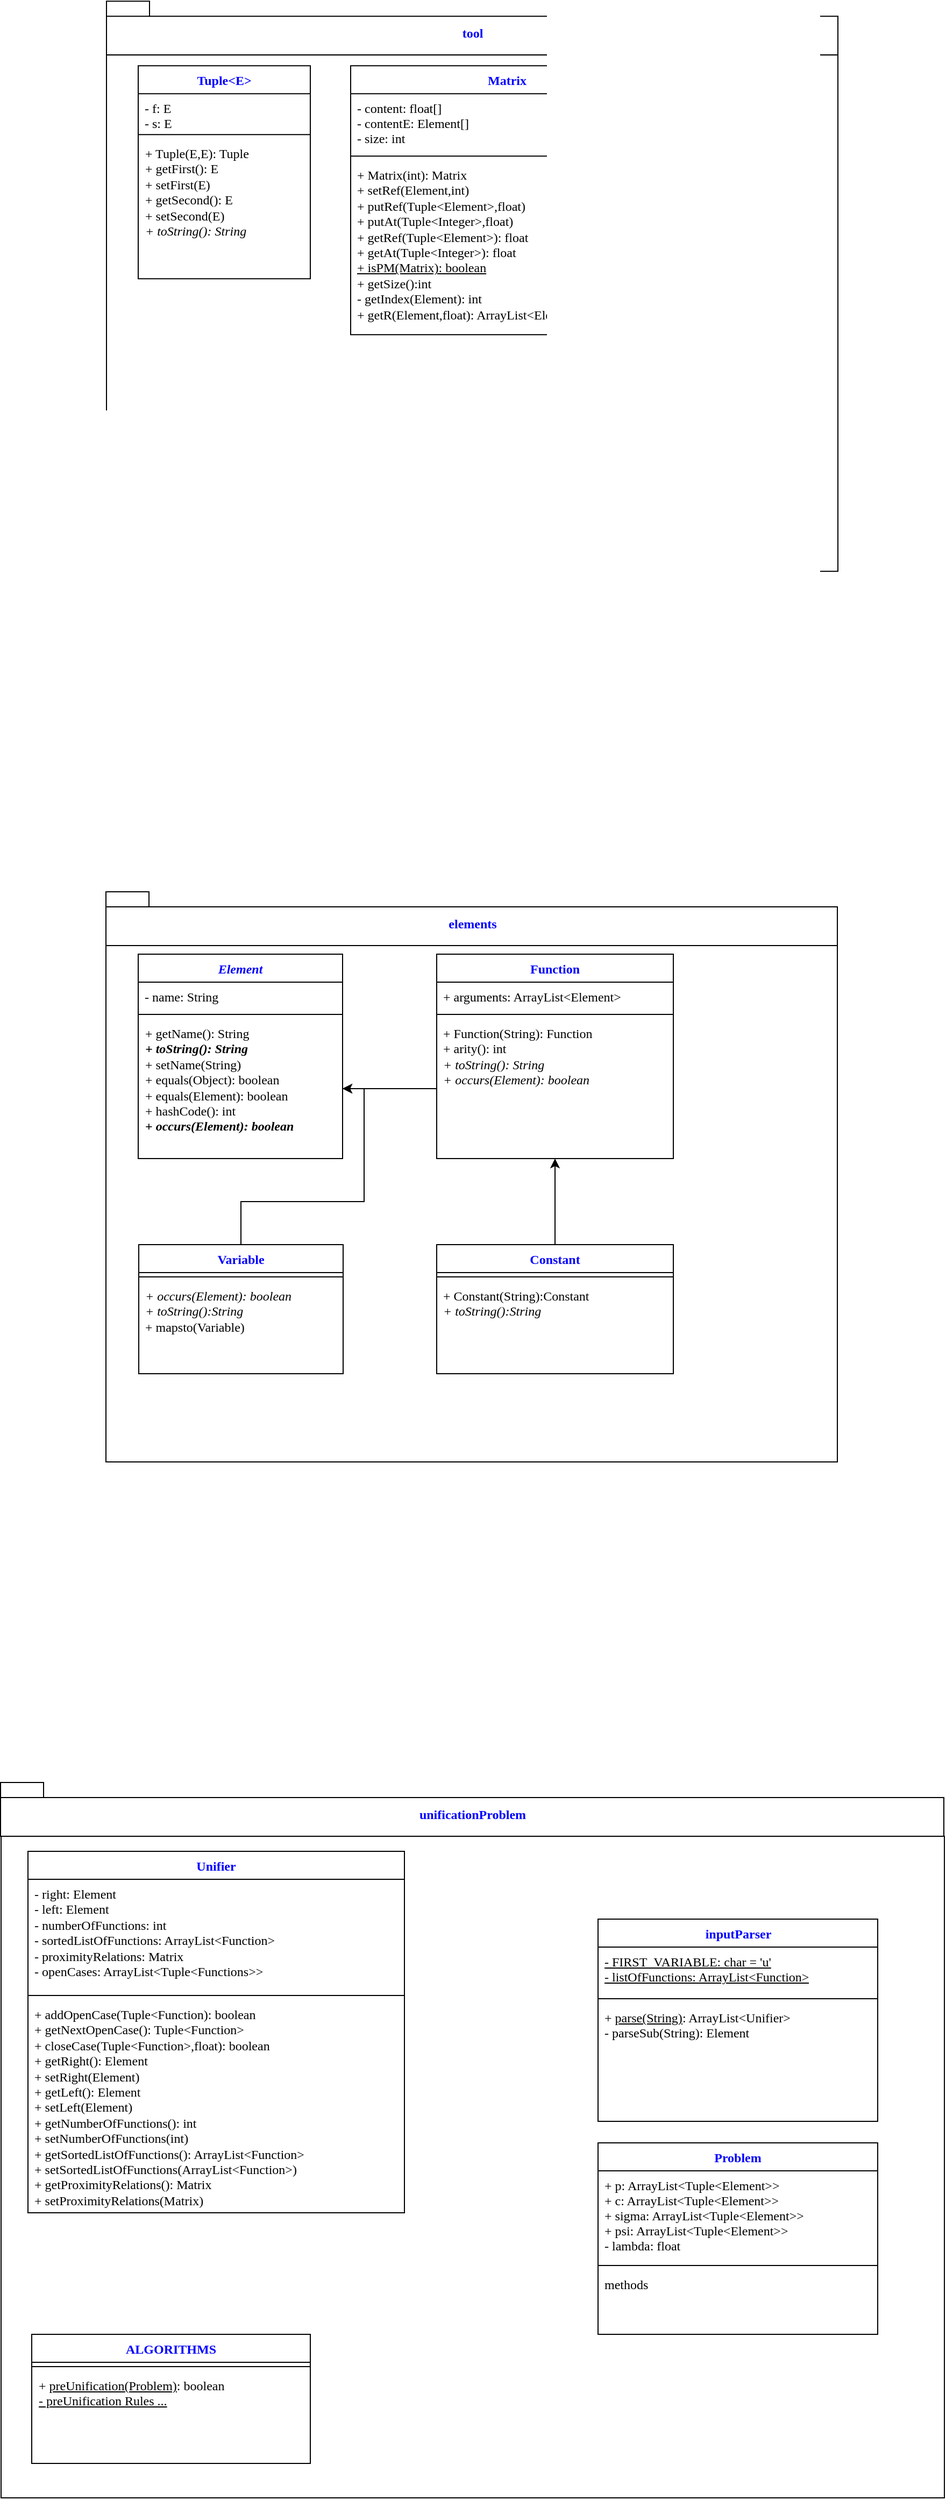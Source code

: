 <mxfile version="10.6.9" type="github"><diagram id="vzApaVP1QR5TB5cPE4FF" name="Page-1"><mxGraphModel dx="1010" dy="1376" grid="1" gridSize="10" guides="1" tooltips="1" connect="1" arrows="1" fold="1" page="1" pageScale="1" pageWidth="1169" pageHeight="827" math="0" shadow="0"><root><mxCell id="0"/><mxCell id="1" parent="0"/><mxCell id="3LWBwE9rlW1Cu3tkN1r6-33" value="elements" style="shape=folder;fontStyle=1;spacingTop=10;tabWidth=40;tabHeight=14;tabPosition=left;html=1;fontColor=#0000FF;fontFamily=Consolas;" parent="1" vertex="1"><mxGeometry x="242.5" y="147" width="680" height="50" as="geometry"/></mxCell><mxCell id="3LWBwE9rlW1Cu3tkN1r6-34" value="" style="html=1;fontColor=#0000FF;fontFamily=Consolas;" parent="1" vertex="1"><mxGeometry x="242.5" y="197" width="680" height="480" as="geometry"/></mxCell><mxCell id="3LWBwE9rlW1Cu3tkN1r6-52" value="Element&#10;" style="swimlane;fontStyle=3;align=center;verticalAlign=top;childLayout=stackLayout;horizontal=1;startSize=26;horizontalStack=0;resizeParent=1;resizeParentMax=0;resizeLast=0;collapsible=1;marginBottom=0;fontColor=#0000FF;fontFamily=Consolas;" parent="1" vertex="1"><mxGeometry x="272.5" y="205" width="190" height="190" as="geometry"/></mxCell><mxCell id="3LWBwE9rlW1Cu3tkN1r6-53" value="- name: String" style="text;strokeColor=none;fillColor=none;align=left;verticalAlign=top;spacingLeft=4;spacingRight=4;overflow=hidden;rotatable=0;points=[[0,0.5],[1,0.5]];portConstraint=eastwest;fontFamily=Consolas;" parent="3LWBwE9rlW1Cu3tkN1r6-52" vertex="1"><mxGeometry y="26" width="190" height="26" as="geometry"/></mxCell><mxCell id="3LWBwE9rlW1Cu3tkN1r6-54" value="" style="line;strokeWidth=1;fillColor=none;align=left;verticalAlign=middle;spacingTop=-1;spacingLeft=3;spacingRight=3;rotatable=0;labelPosition=right;points=[];portConstraint=eastwest;fontFamily=Consolas;" parent="3LWBwE9rlW1Cu3tkN1r6-52" vertex="1"><mxGeometry y="52" width="190" height="8" as="geometry"/></mxCell><mxCell id="3LWBwE9rlW1Cu3tkN1r6-55" value="+ getName(): String&amp;nbsp;&lt;br&gt;&lt;i&gt;&lt;b&gt;+ toString(): String&lt;/b&gt;&lt;br&gt;&lt;/i&gt;+ setName(String)&lt;br&gt;+ equals(Object): boolean&lt;br&gt;+ equals(Element): boolean&lt;br&gt;+ hashCode(): int&lt;br&gt;&lt;b&gt;+ &lt;i&gt;occurs(Element): boolean&lt;/i&gt;&lt;/b&gt;&lt;br&gt;&lt;br&gt;" style="text;strokeColor=none;fillColor=none;align=left;verticalAlign=top;spacingLeft=4;spacingRight=4;overflow=hidden;rotatable=0;points=[[0,0.5],[1,0.5]];portConstraint=eastwest;fontFamily=Consolas;html=1;" parent="3LWBwE9rlW1Cu3tkN1r6-52" vertex="1"><mxGeometry y="60" width="190" height="130" as="geometry"/></mxCell><mxCell id="3LWBwE9rlW1Cu3tkN1r6-57" value="Function&#10;" style="swimlane;fontStyle=1;align=center;verticalAlign=top;childLayout=stackLayout;horizontal=1;startSize=26;horizontalStack=0;resizeParent=1;resizeParentMax=0;resizeLast=0;collapsible=1;marginBottom=0;fontColor=#0000FF;fontFamily=Consolas;" parent="1" vertex="1"><mxGeometry x="550" y="205" width="220" height="190" as="geometry"/></mxCell><mxCell id="3LWBwE9rlW1Cu3tkN1r6-58" value="+ arguments: ArrayList&lt;Element&gt;" style="text;strokeColor=none;fillColor=none;align=left;verticalAlign=top;spacingLeft=4;spacingRight=4;overflow=hidden;rotatable=0;points=[[0,0.5],[1,0.5]];portConstraint=eastwest;fontFamily=Consolas;" parent="3LWBwE9rlW1Cu3tkN1r6-57" vertex="1"><mxGeometry y="26" width="220" height="26" as="geometry"/></mxCell><mxCell id="3LWBwE9rlW1Cu3tkN1r6-59" value="" style="line;strokeWidth=1;fillColor=none;align=left;verticalAlign=middle;spacingTop=-1;spacingLeft=3;spacingRight=3;rotatable=0;labelPosition=right;points=[];portConstraint=eastwest;fontFamily=Consolas;" parent="3LWBwE9rlW1Cu3tkN1r6-57" vertex="1"><mxGeometry y="52" width="220" height="8" as="geometry"/></mxCell><mxCell id="3LWBwE9rlW1Cu3tkN1r6-60" value="&lt;span style=&quot;font-style: normal&quot;&gt;+ Function(String): Function&amp;nbsp;&lt;/span&gt;&lt;br&gt;&lt;span style=&quot;font-style: normal&quot;&gt;+ arity(): int&lt;/span&gt;&lt;br&gt;+ toString(): String&lt;br&gt;+ occurs(Element): boolean&lt;br&gt;&lt;br&gt;&lt;br&gt;&lt;br&gt;&lt;br&gt;&lt;br&gt;&lt;br&gt;" style="text;strokeColor=none;fillColor=none;align=left;verticalAlign=top;spacingLeft=4;spacingRight=4;overflow=hidden;rotatable=0;points=[[0,0.5],[1,0.5]];portConstraint=eastwest;fontFamily=Consolas;fontStyle=2;html=1;" parent="3LWBwE9rlW1Cu3tkN1r6-57" vertex="1"><mxGeometry y="60" width="220" height="130" as="geometry"/></mxCell><mxCell id="3LWBwE9rlW1Cu3tkN1r6-61" style="edgeStyle=orthogonalEdgeStyle;rounded=0;orthogonalLoop=1;jettySize=auto;html=1;exitX=0.5;exitY=0;exitDx=0;exitDy=0;entryX=1;entryY=0.5;entryDx=0;entryDy=0;fontColor=#0000FF;fontFamily=Consolas;" parent="1" source="3LWBwE9rlW1Cu3tkN1r6-62" target="3LWBwE9rlW1Cu3tkN1r6-55" edge="1"><mxGeometry relative="1" as="geometry"/></mxCell><mxCell id="3LWBwE9rlW1Cu3tkN1r6-62" value="Variable&#10;" style="swimlane;fontStyle=1;align=center;verticalAlign=top;childLayout=stackLayout;horizontal=1;startSize=26;horizontalStack=0;resizeParent=1;resizeParentMax=0;resizeLast=0;collapsible=1;marginBottom=0;fontColor=#0000FF;fontFamily=Consolas;" parent="1" vertex="1"><mxGeometry x="273" y="475" width="190" height="120" as="geometry"/></mxCell><mxCell id="3LWBwE9rlW1Cu3tkN1r6-63" value="" style="line;strokeWidth=1;fillColor=none;align=left;verticalAlign=middle;spacingTop=-1;spacingLeft=3;spacingRight=3;rotatable=0;labelPosition=right;points=[];portConstraint=eastwest;fontFamily=Consolas;" parent="3LWBwE9rlW1Cu3tkN1r6-62" vertex="1"><mxGeometry y="26" width="190" height="8" as="geometry"/></mxCell><mxCell id="3LWBwE9rlW1Cu3tkN1r6-64" value="&lt;i&gt;+ occurs(Element): boolean&lt;/i&gt;&lt;br&gt;&lt;i&gt;+ toString():String&lt;/i&gt;&lt;br&gt;+ mapsto(Variable)&lt;br&gt;" style="text;strokeColor=none;fillColor=none;align=left;verticalAlign=top;spacingLeft=4;spacingRight=4;overflow=hidden;rotatable=0;points=[[0,0.5],[1,0.5]];portConstraint=eastwest;fontFamily=Consolas;fontStyle=0;html=1;" parent="3LWBwE9rlW1Cu3tkN1r6-62" vertex="1"><mxGeometry y="34" width="190" height="86" as="geometry"/></mxCell><mxCell id="p8K0eeXfFKLo3g2d-n8s-4" value="" style="edgeStyle=orthogonalEdgeStyle;rounded=0;orthogonalLoop=1;jettySize=auto;html=1;fontColor=#0000FF;" parent="1" source="3LWBwE9rlW1Cu3tkN1r6-66" target="3LWBwE9rlW1Cu3tkN1r6-57" edge="1"><mxGeometry relative="1" as="geometry"/></mxCell><mxCell id="3LWBwE9rlW1Cu3tkN1r6-66" value="Constant&#10;" style="swimlane;fontStyle=1;align=center;verticalAlign=top;childLayout=stackLayout;horizontal=1;startSize=26;horizontalStack=0;resizeParent=1;resizeParentMax=0;resizeLast=0;collapsible=1;marginBottom=0;fontColor=#0000FF;fontFamily=Consolas;" parent="1" vertex="1"><mxGeometry x="550" y="475" width="220" height="120" as="geometry"/></mxCell><mxCell id="3LWBwE9rlW1Cu3tkN1r6-67" value="" style="line;strokeWidth=1;fillColor=none;align=left;verticalAlign=middle;spacingTop=-1;spacingLeft=3;spacingRight=3;rotatable=0;labelPosition=right;points=[];portConstraint=eastwest;fontFamily=Consolas;" parent="3LWBwE9rlW1Cu3tkN1r6-66" vertex="1"><mxGeometry y="26" width="220" height="8" as="geometry"/></mxCell><mxCell id="3LWBwE9rlW1Cu3tkN1r6-68" value="&lt;span style=&quot;font-style: normal&quot;&gt;+ Constant(String):Constant&lt;/span&gt;&lt;br&gt;+ toString():String&lt;br&gt;" style="text;strokeColor=none;fillColor=none;align=left;verticalAlign=top;spacingLeft=4;spacingRight=4;overflow=hidden;rotatable=0;points=[[0,0.5],[1,0.5]];portConstraint=eastwest;fontFamily=Consolas;fontStyle=2;html=1;" parent="3LWBwE9rlW1Cu3tkN1r6-66" vertex="1"><mxGeometry y="34" width="220" height="86" as="geometry"/></mxCell><mxCell id="3LWBwE9rlW1Cu3tkN1r6-115" value="tool" style="shape=folder;fontStyle=1;spacingTop=10;tabWidth=40;tabHeight=14;tabPosition=left;html=1;fontColor=#0000FF;fontFamily=Consolas;" parent="1" vertex="1"><mxGeometry x="243" y="-680.905" width="680" height="50" as="geometry"/></mxCell><mxCell id="3LWBwE9rlW1Cu3tkN1r6-116" value="" style="html=1;fontColor=#0000FF;fontFamily=Consolas;" parent="1" vertex="1"><mxGeometry x="243" y="-630.905" width="680" height="480" as="geometry"/></mxCell><mxCell id="3LWBwE9rlW1Cu3tkN1r6-117" value="Tuple&lt;E&gt;&#10;" style="swimlane;fontStyle=1;align=center;verticalAlign=top;childLayout=stackLayout;horizontal=1;startSize=26;horizontalStack=0;resizeParent=1;resizeParentMax=0;resizeLast=0;collapsible=1;marginBottom=0;fontColor=#0000FF;fontFamily=Consolas;" parent="1" vertex="1"><mxGeometry x="272.5" y="-620.905" width="160" height="198" as="geometry"/></mxCell><mxCell id="3LWBwE9rlW1Cu3tkN1r6-118" value="- f: E&#10;- s: E&#10;" style="text;strokeColor=none;fillColor=none;align=left;verticalAlign=top;spacingLeft=4;spacingRight=4;overflow=hidden;rotatable=0;points=[[0,0.5],[1,0.5]];portConstraint=eastwest;fontFamily=Consolas;" parent="3LWBwE9rlW1Cu3tkN1r6-117" vertex="1"><mxGeometry y="26" width="160" height="34" as="geometry"/></mxCell><mxCell id="3LWBwE9rlW1Cu3tkN1r6-119" value="" style="line;strokeWidth=1;fillColor=none;align=left;verticalAlign=middle;spacingTop=-1;spacingLeft=3;spacingRight=3;rotatable=0;labelPosition=right;points=[];portConstraint=eastwest;fontFamily=Consolas;" parent="3LWBwE9rlW1Cu3tkN1r6-117" vertex="1"><mxGeometry y="60" width="160" height="8" as="geometry"/></mxCell><mxCell id="3LWBwE9rlW1Cu3tkN1r6-120" value="+ Tuple(E,E): Tuple&amp;nbsp;&lt;br&gt;+ getFirst(): E&lt;br&gt;+ setFirst(E)&lt;br&gt;+ getSecond(): E&lt;br&gt;+ setSecond(E)&lt;br&gt;&lt;i&gt;+ toString(): String&lt;/i&gt;&lt;br&gt;" style="text;strokeColor=none;fillColor=none;align=left;verticalAlign=top;spacingLeft=4;spacingRight=4;overflow=hidden;rotatable=0;points=[[0,0.5],[1,0.5]];portConstraint=eastwest;fontFamily=Consolas;html=1;" parent="3LWBwE9rlW1Cu3tkN1r6-117" vertex="1"><mxGeometry y="68" width="160" height="130" as="geometry"/></mxCell><mxCell id="3LWBwE9rlW1Cu3tkN1r6-121" value="unificationProblem" style="shape=folder;fontStyle=1;spacingTop=10;tabWidth=40;tabHeight=14;tabPosition=left;html=1;fontColor=#0000FF;fontFamily=Consolas;" parent="1" vertex="1"><mxGeometry x="144.5" y="975" width="877" height="50" as="geometry"/></mxCell><mxCell id="3LWBwE9rlW1Cu3tkN1r6-122" value="" style="html=1;fontColor=#0000FF;fontFamily=Consolas;" parent="1" vertex="1"><mxGeometry x="145" y="1025" width="877" height="615" as="geometry"/></mxCell><mxCell id="3LWBwE9rlW1Cu3tkN1r6-123" value="inputParser&lt;br&gt;" style="swimlane;fontStyle=1;align=center;verticalAlign=top;childLayout=stackLayout;horizontal=1;startSize=26;horizontalStack=0;resizeParent=1;resizeParentMax=0;resizeLast=0;collapsible=1;marginBottom=0;fontColor=#0000FF;editable=1;fontFamily=Consolas;html=1;" parent="1" vertex="1"><mxGeometry x="700" y="1102" width="260" height="188" as="geometry"/></mxCell><mxCell id="3LWBwE9rlW1Cu3tkN1r6-124" value="&lt;u&gt;- FIRST_VARIABLE: char = 'u'&lt;br&gt;- listOfFunctions: ArrayList&amp;lt;Function&amp;gt;&lt;br&gt;&lt;/u&gt;" style="text;strokeColor=none;fillColor=none;align=left;verticalAlign=top;spacingLeft=4;spacingRight=4;overflow=hidden;rotatable=0;points=[[0,0.5],[1,0.5]];portConstraint=eastwest;fontStyle=0;editable=1;comic=0;rounded=0;html=1;fontFamily=Consolas;" parent="3LWBwE9rlW1Cu3tkN1r6-123" vertex="1"><mxGeometry y="26" width="260" height="44" as="geometry"/></mxCell><mxCell id="3LWBwE9rlW1Cu3tkN1r6-125" value="" style="line;strokeWidth=1;fillColor=none;align=left;verticalAlign=middle;spacingTop=-1;spacingLeft=3;spacingRight=3;rotatable=0;labelPosition=right;points=[];portConstraint=eastwest;editable=1;fontFamily=Consolas;" parent="3LWBwE9rlW1Cu3tkN1r6-123" vertex="1"><mxGeometry y="70" width="260" height="8" as="geometry"/></mxCell><mxCell id="3LWBwE9rlW1Cu3tkN1r6-126" value="+&amp;nbsp;&lt;u&gt;parse(String)&lt;/u&gt;: ArrayList&amp;lt;Unifier&amp;gt;&lt;br&gt;- parseSub(String): Element&lt;br&gt;" style="text;strokeColor=none;fillColor=none;align=left;verticalAlign=top;spacingLeft=4;spacingRight=4;overflow=hidden;rotatable=0;points=[[0,0.5],[1,0.5]];portConstraint=eastwest;fontStyle=0;editable=1;html=1;fontFamily=Consolas;" parent="3LWBwE9rlW1Cu3tkN1r6-123" vertex="1"><mxGeometry y="78" width="260" height="110" as="geometry"/></mxCell><mxCell id="3LWBwE9rlW1Cu3tkN1r6-137" value="ALGORITHMS&#10;" style="swimlane;fontStyle=1;align=center;verticalAlign=top;childLayout=stackLayout;horizontal=1;startSize=26;horizontalStack=0;resizeParent=1;resizeParentMax=0;resizeLast=0;collapsible=1;marginBottom=0;fontColor=#0000FF;fontFamily=Consolas;" parent="1" vertex="1"><mxGeometry x="173.5" y="1488" width="259" height="120" as="geometry"/></mxCell><mxCell id="3LWBwE9rlW1Cu3tkN1r6-138" value="" style="line;strokeWidth=1;fillColor=none;align=left;verticalAlign=middle;spacingTop=-1;spacingLeft=3;spacingRight=3;rotatable=0;labelPosition=right;points=[];portConstraint=eastwest;fontFamily=Consolas;" parent="3LWBwE9rlW1Cu3tkN1r6-137" vertex="1"><mxGeometry y="26" width="259" height="8" as="geometry"/></mxCell><mxCell id="3LWBwE9rlW1Cu3tkN1r6-139" value="+ &lt;u&gt;preUnification(Problem)&lt;/u&gt;: boolean&lt;br&gt;&lt;u&gt;- preUnification Rules ...&lt;/u&gt;&lt;br&gt;" style="text;strokeColor=none;fillColor=none;align=left;verticalAlign=top;spacingLeft=4;spacingRight=4;overflow=hidden;rotatable=0;points=[[0,0.5],[1,0.5]];portConstraint=eastwest;fontFamily=Consolas;html=1;" parent="3LWBwE9rlW1Cu3tkN1r6-137" vertex="1"><mxGeometry y="34" width="259" height="86" as="geometry"/></mxCell><mxCell id="3LWBwE9rlW1Cu3tkN1r6-140" value="Problem&#10;" style="swimlane;fontStyle=1;align=center;verticalAlign=top;childLayout=stackLayout;horizontal=1;startSize=26;horizontalStack=0;resizeParent=1;resizeParentMax=0;resizeLast=0;collapsible=1;marginBottom=0;fontColor=#0000FF;fontFamily=Consolas;" parent="1" vertex="1"><mxGeometry x="700" y="1310" width="260" height="178" as="geometry"/></mxCell><mxCell id="3LWBwE9rlW1Cu3tkN1r6-141" value="+ p: ArrayList&lt;Tuple&lt;Element&gt;&gt;&#10;+ c: ArrayList&lt;Tuple&lt;Element&gt;&gt;&#10;+ sigma: ArrayList&lt;Tuple&lt;Element&gt;&gt;&#10;+ psi: ArrayList&lt;Tuple&lt;Element&gt;&gt;&#10;- lambda: float&#10;&#10;" style="text;strokeColor=none;fillColor=none;align=left;verticalAlign=top;spacingLeft=4;spacingRight=4;overflow=hidden;rotatable=0;points=[[0,0.5],[1,0.5]];portConstraint=eastwest;fontFamily=Consolas;" parent="3LWBwE9rlW1Cu3tkN1r6-140" vertex="1"><mxGeometry y="26" width="260" height="84" as="geometry"/></mxCell><mxCell id="3LWBwE9rlW1Cu3tkN1r6-142" value="" style="line;strokeWidth=1;fillColor=none;align=left;verticalAlign=middle;spacingTop=-1;spacingLeft=3;spacingRight=3;rotatable=0;labelPosition=right;points=[];portConstraint=eastwest;fontFamily=Consolas;" parent="3LWBwE9rlW1Cu3tkN1r6-140" vertex="1"><mxGeometry y="110" width="260" height="8" as="geometry"/></mxCell><mxCell id="3LWBwE9rlW1Cu3tkN1r6-143" value="methods&#10;" style="text;strokeColor=none;fillColor=none;align=left;verticalAlign=top;spacingLeft=4;spacingRight=4;overflow=hidden;rotatable=0;points=[[0,0.5],[1,0.5]];portConstraint=eastwest;fontFamily=Consolas;" parent="3LWBwE9rlW1Cu3tkN1r6-140" vertex="1"><mxGeometry y="118" width="260" height="60" as="geometry"/></mxCell><mxCell id="YnLTckNSlmOegFbAAtU8-13" value="Unifier&#10;" style="swimlane;fontStyle=1;align=center;verticalAlign=top;childLayout=stackLayout;horizontal=1;startSize=26;horizontalStack=0;resizeParent=1;resizeParentMax=0;resizeLast=0;collapsible=1;marginBottom=0;fontColor=#0000FF;editable=1;fontFamily=Consolas;" parent="1" vertex="1"><mxGeometry x="170" y="1039" width="350" height="336" as="geometry"/></mxCell><mxCell id="YnLTckNSlmOegFbAAtU8-14" value="- right: Element&lt;br&gt;- left: Element&lt;br&gt;- numberOfFunctions: int&lt;br&gt;- sortedListOfFunctions: ArrayList&amp;lt;Function&amp;gt;&lt;br&gt;- proximityRelations: Matrix&lt;br&gt;- openCases: ArrayList&amp;lt;Tuple&amp;lt;Functions&amp;gt;&amp;gt;&lt;br&gt;" style="text;strokeColor=none;fillColor=none;align=left;verticalAlign=top;spacingLeft=4;spacingRight=4;overflow=hidden;rotatable=0;points=[[0,0.5],[1,0.5]];portConstraint=eastwest;fontStyle=0;editable=1;comic=0;rounded=0;html=1;fontFamily=Consolas;" parent="YnLTckNSlmOegFbAAtU8-13" vertex="1"><mxGeometry y="26" width="350" height="104" as="geometry"/></mxCell><mxCell id="YnLTckNSlmOegFbAAtU8-15" value="" style="line;strokeWidth=1;fillColor=none;align=left;verticalAlign=middle;spacingTop=-1;spacingLeft=3;spacingRight=3;rotatable=0;labelPosition=right;points=[];portConstraint=eastwest;editable=1;fontFamily=Consolas;" parent="YnLTckNSlmOegFbAAtU8-13" vertex="1"><mxGeometry y="130" width="350" height="8" as="geometry"/></mxCell><mxCell id="YnLTckNSlmOegFbAAtU8-16" value="+ addOpenCase(Tuple&amp;lt;Function): boolean&lt;br&gt;+ getNextOpenCase(): Tuple&amp;lt;Function&amp;gt;&lt;br&gt;+ closeCase(Tuple&amp;lt;Function&amp;gt;,float): boolean&lt;br&gt;+ getRight(): Element&lt;br&gt;+ setRight(Element)&lt;br&gt;+ getLeft(): Element&lt;br&gt;+ setLeft(Element)&lt;br&gt;+ getNumberOfFunctions(): int&lt;br&gt;+ setNumberOfFunctions(int)&lt;br&gt;+ getSortedListOfFunctions(): ArrayList&amp;lt;Function&amp;gt;&lt;br&gt;+ setSortedListOfFunctions(ArrayList&amp;lt;Function&amp;gt;)&lt;br&gt;+ getProximityRelations(): Matrix&lt;br&gt;+ setProximityRelations(Matrix)&lt;br&gt;" style="text;strokeColor=none;fillColor=none;align=left;verticalAlign=top;spacingLeft=4;spacingRight=4;overflow=hidden;rotatable=0;points=[[0,0.5],[1,0.5]];portConstraint=eastwest;fontStyle=0;editable=1;html=1;fontFamily=Consolas;fontColor=#000000;" parent="YnLTckNSlmOegFbAAtU8-13" vertex="1"><mxGeometry y="138" width="350" height="198" as="geometry"/></mxCell><mxCell id="YnLTckNSlmOegFbAAtU8-29" value="Matrix&lt;br&gt;" style="swimlane;fontStyle=1;align=center;verticalAlign=top;childLayout=stackLayout;horizontal=1;startSize=26;horizontalStack=0;resizeParent=1;resizeParentMax=0;resizeLast=0;collapsible=1;marginBottom=0;fontColor=#0000FF;fontFamily=Consolas;html=1;" parent="1" vertex="1"><mxGeometry x="470" y="-620.905" width="290" height="250" as="geometry"/></mxCell><mxCell id="YnLTckNSlmOegFbAAtU8-30" value="- content: float[]&#10;- contentE: Element[]&#10;- size: int&#10;" style="text;strokeColor=none;fillColor=none;align=left;verticalAlign=top;spacingLeft=4;spacingRight=4;overflow=hidden;rotatable=0;points=[[0,0.5],[1,0.5]];portConstraint=eastwest;fontFamily=Consolas;" parent="YnLTckNSlmOegFbAAtU8-29" vertex="1"><mxGeometry y="26" width="290" height="54" as="geometry"/></mxCell><mxCell id="YnLTckNSlmOegFbAAtU8-31" value="" style="line;strokeWidth=1;fillColor=none;align=left;verticalAlign=middle;spacingTop=-1;spacingLeft=3;spacingRight=3;rotatable=0;labelPosition=right;points=[];portConstraint=eastwest;fontFamily=Consolas;" parent="YnLTckNSlmOegFbAAtU8-29" vertex="1"><mxGeometry y="80" width="290" height="8" as="geometry"/></mxCell><mxCell id="YnLTckNSlmOegFbAAtU8-32" value="+ Matrix(int): Matrix&lt;br&gt;+ setRef(Element,int)&lt;br&gt;+ putRef(Tuple&amp;lt;Element&amp;gt;,float)&lt;br&gt;+ putAt(Tuple&amp;lt;Integer&amp;gt;,float)&lt;br&gt;+ getRef(Tuple&amp;lt;Element&amp;gt;): float&lt;br&gt;+ getAt(Tuple&amp;lt;Integer&amp;gt;): float&lt;br&gt;&lt;u&gt;+ isPM(Matrix): boolean&lt;br&gt;&lt;/u&gt;+ getSize():int&lt;br&gt;- getIndex(Element): int&lt;br&gt;+ getR(Element,float): ArrayList&amp;lt;Element&amp;gt;&lt;br&gt;&lt;br&gt;" style="text;strokeColor=none;fillColor=none;align=left;verticalAlign=top;spacingLeft=4;spacingRight=4;overflow=hidden;rotatable=0;points=[[0,0.5],[1,0.5]];portConstraint=eastwest;fontFamily=Consolas;html=1;" parent="YnLTckNSlmOegFbAAtU8-29" vertex="1"><mxGeometry y="88" width="290" height="162" as="geometry"/></mxCell><mxCell id="p8K0eeXfFKLo3g2d-n8s-1" style="edgeStyle=orthogonalEdgeStyle;rounded=0;orthogonalLoop=1;jettySize=auto;html=1;exitX=0;exitY=0.5;exitDx=0;exitDy=0;entryX=1;entryY=0.5;entryDx=0;entryDy=0;fontColor=#0000FF;" parent="1" source="3LWBwE9rlW1Cu3tkN1r6-60" target="3LWBwE9rlW1Cu3tkN1r6-55" edge="1"><mxGeometry relative="1" as="geometry"/></mxCell></root></mxGraphModel></diagram></mxfile>